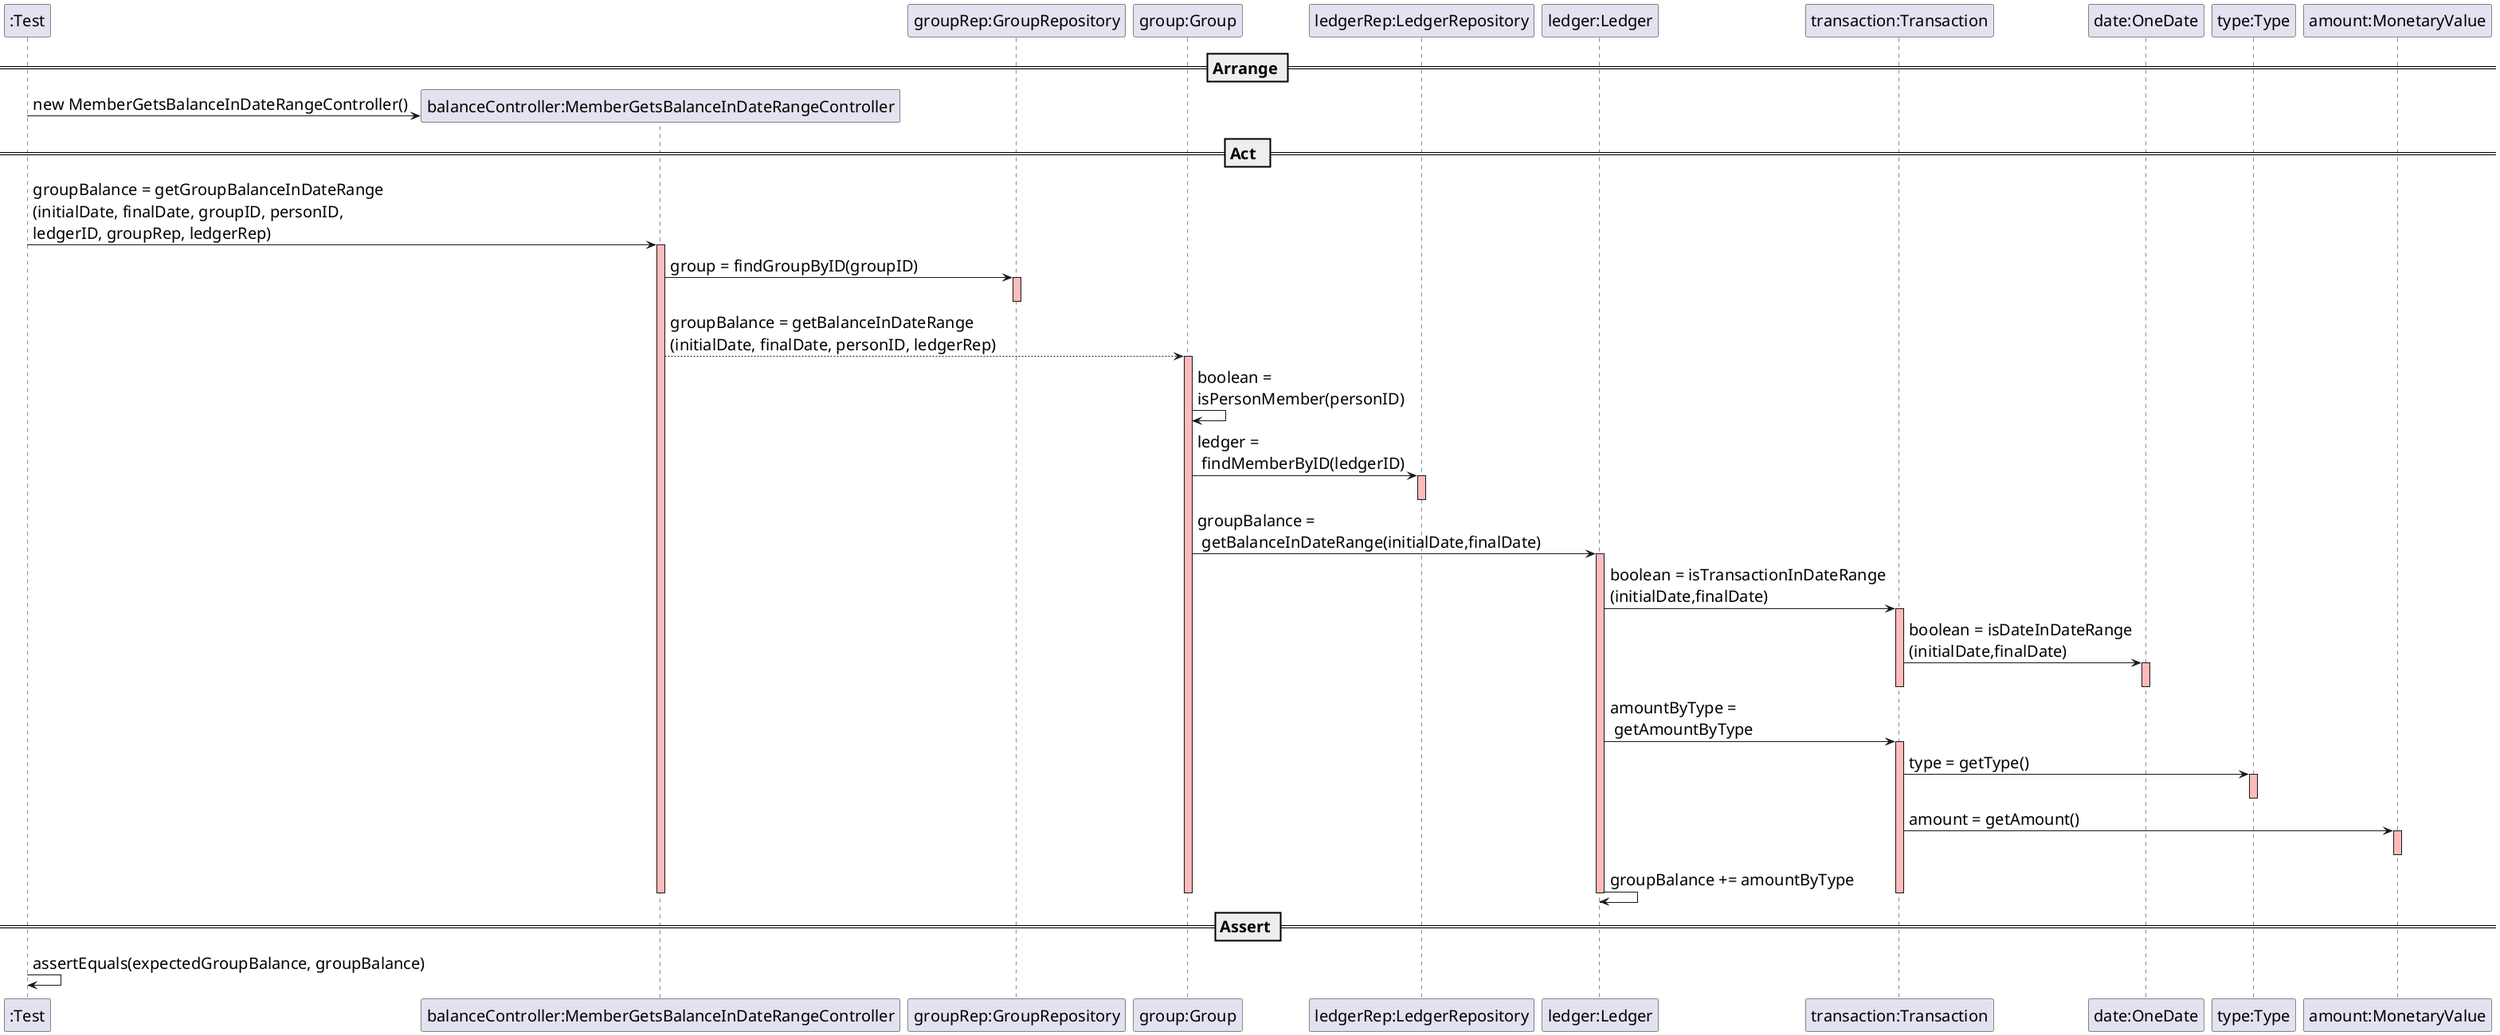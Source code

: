 @startuml

skinparam DefaultFontSize 20

create ":Test"

== Arrange ==

create "balanceController:MemberGetsBalanceInDateRangeController"
":Test" -> "balanceController:MemberGetsBalanceInDateRangeController" : new MemberGetsBalanceInDateRangeController()

participant "groupRep:GroupRepository"
participant "group:Group"
participant "ledgerRep:LedgerRepository"
participant "ledger:Ledger"
participant "transaction:Transaction"

== Act  ==

":Test" -> "balanceController:MemberGetsBalanceInDateRangeController" : groupBalance = getGroupBalanceInDateRange\n(initialDate, finalDate, groupID, personID, \nledgerID, groupRep, ledgerRep)
activate "balanceController:MemberGetsBalanceInDateRangeController" #FFBBBB

"balanceController:MemberGetsBalanceInDateRangeController" -> "groupRep:GroupRepository": group = findGroupByID(groupID)
activate "groupRep:GroupRepository" #FFBBBB
deactivate "groupRep:GroupRepository"

"balanceController:MemberGetsBalanceInDateRangeController" --> "group:Group": groupBalance = getBalanceInDateRange\n(initialDate, finalDate, personID, ledgerRep)
activate "group:Group" #FFBBBB

"group:Group" -> "group:Group": boolean =\nisPersonMember(personID)
"group:Group" -> "ledgerRep:LedgerRepository": ledger =\n findMemberByID(ledgerID)
activate "ledgerRep:LedgerRepository" #FFBBBB
deactivate "ledgerRep:LedgerRepository"

"group:Group" -> "ledger:Ledger": groupBalance =\n getBalanceInDateRange(initialDate,finalDate)
activate "ledger:Ledger" #FFBBBB

"ledger:Ledger" -> "transaction:Transaction": boolean = isTransactionInDateRange\n(initialDate,finalDate)
activate "transaction:Transaction" #FFBBBB
"transaction:Transaction" -> "date:OneDate": boolean = isDateInDateRange\n(initialDate,finalDate)
activate "date:OneDate" #FFBBBB
deactivate "date:OneDate"
deactivate "transaction:Transaction"

"ledger:Ledger" -> "transaction:Transaction": amountByType =\n getAmountByType
activate "transaction:Transaction" #FFBBBB

"transaction:Transaction" -> "type:Type": type = getType()
activate "type:Type" #FFBBBB
deactivate "type:Type"

"transaction:Transaction" -> "amount:MonetaryValue": amount = getAmount()
activate "amount:MonetaryValue" #FFBBBB
deactivate "amount:MonetaryValue"

"ledger:Ledger" -> "ledger:Ledger": groupBalance += amountByType

deactivate "transaction:Transaction"
deactivate "ledgerRep:LedgerRepository"
deactivate "groupRep:GroupRepository"
deactivate "ledger:Ledger"
deactivate "group:Group"
deactivate "balanceController:MemberGetsBalanceInDateRangeController"

== Assert ==

":Test" -> ":Test" : assertEquals(expectedGroupBalance, groupBalance)

@enduml